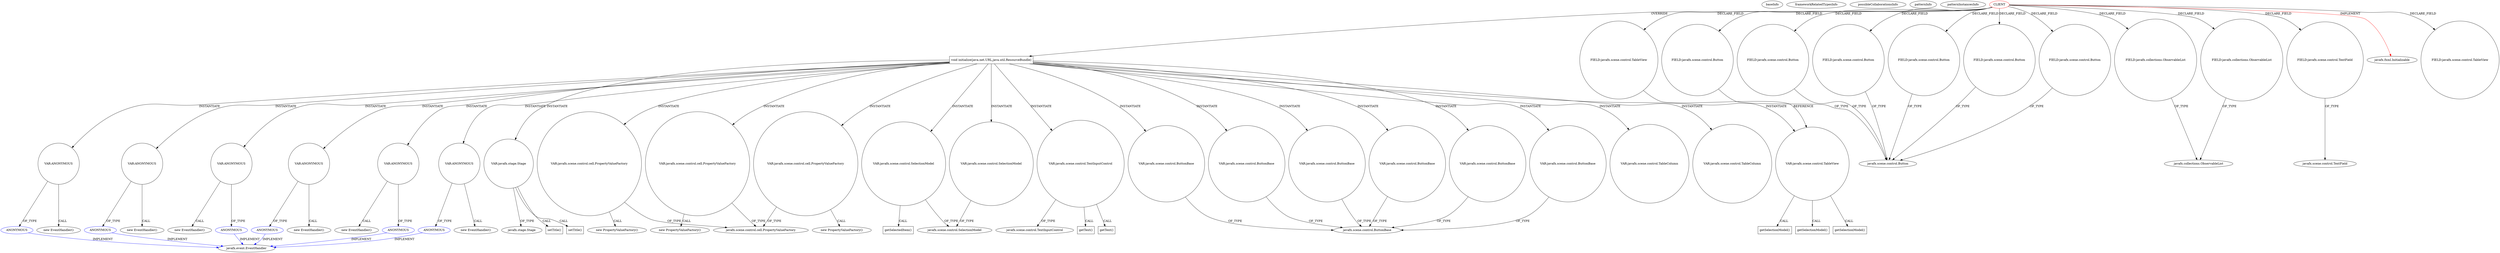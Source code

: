 digraph {
baseInfo[graphId=1631,category="pattern",isAnonymous=false,possibleRelation=true]
frameworkRelatedTypesInfo[0="javafx.fxml.Initializable"]
possibleCollaborationsInfo[0="1631~INSTANTIATION-OVERRIDING_METHOD_DECLARATION-~javafx.fxml.Initializable ~javafx.event.EventHandler ~false~true",1="1631~INSTANTIATION-OVERRIDING_METHOD_DECLARATION-~javafx.fxml.Initializable ~javafx.event.EventHandler ~false~true",2="1631~INSTANTIATION-OVERRIDING_METHOD_DECLARATION-~javafx.fxml.Initializable ~javafx.event.EventHandler ~false~true",3="1631~INSTANTIATION-OVERRIDING_METHOD_DECLARATION-~javafx.fxml.Initializable ~javafx.event.EventHandler ~false~true",4="1631~INSTANTIATION-OVERRIDING_METHOD_DECLARATION-~javafx.fxml.Initializable ~javafx.event.EventHandler ~false~true",5="1631~INSTANTIATION-OVERRIDING_METHOD_DECLARATION-~javafx.fxml.Initializable ~javafx.event.EventHandler ~false~true"]
patternInfo[frequency=2.0,patternRootClient=0]
patternInstancesInfo[0="diogocs1-FPessoais~/diogocs1-FPessoais/FPessoais-master/FinancasPessoais/src/app/controllers/HomeController.java~HomeController~2490",1="crosswords-testEnvironment~/crosswords-testEnvironment/testEnvironment-master/src/GUI/MainController.java~MainController~2315"]
87[label="javafx.scene.control.cell.PropertyValueFactory",vertexType="FRAMEWORK_CLASS_TYPE",isFrameworkType=false]
122[label="VAR:javafx.scene.control.cell.PropertyValueFactory",vertexType="VARIABLE_EXPRESION",isFrameworkType=false,shape=circle]
81[label="void initialize(java.net.URL,java.util.ResourceBundle)",vertexType="OVERRIDING_METHOD_DECLARATION",isFrameworkType=false,shape=box]
0[label="CLIENT",vertexType="ROOT_CLIENT_CLASS_DECLARATION",isFrameworkType=false,color=red]
4[label="FIELD:javafx.scene.control.Button",vertexType="FIELD_DECLARATION",isFrameworkType=false,shape=circle]
24[label="FIELD:javafx.scene.control.Button",vertexType="FIELD_DECLARATION",isFrameworkType=false,shape=circle]
8[label="FIELD:javafx.scene.control.Button",vertexType="FIELD_DECLARATION",isFrameworkType=false,shape=circle]
61[label="FIELD:javafx.scene.control.Button",vertexType="FIELD_DECLARATION",isFrameworkType=false,shape=circle]
6[label="FIELD:javafx.scene.control.Button",vertexType="FIELD_DECLARATION",isFrameworkType=false,shape=circle]
26[label="FIELD:javafx.scene.control.Button",vertexType="FIELD_DECLARATION",isFrameworkType=false,shape=circle]
46[label="FIELD:javafx.collections.ObservableList",vertexType="FIELD_DECLARATION",isFrameworkType=false,shape=circle]
43[label="javafx.collections.ObservableList",vertexType="FRAMEWORK_INTERFACE_TYPE",isFrameworkType=false]
42[label="FIELD:javafx.collections.ObservableList",vertexType="FIELD_DECLARATION",isFrameworkType=false,shape=circle]
229[label="VAR:javafx.scene.control.SelectionModel",vertexType="VARIABLE_EXPRESION",isFrameworkType=false,shape=circle]
230[label="getSelectedItem()",vertexType="INSIDE_CALL",isFrameworkType=false,shape=box]
176[label="javafx.scene.control.SelectionModel",vertexType="FRAMEWORK_CLASS_TYPE",isFrameworkType=false]
339[label="VAR:javafx.scene.control.SelectionModel",vertexType="VARIABLE_EXPRESION",isFrameworkType=false,shape=circle]
121[label="new PropertyValueFactory()",vertexType="CONSTRUCTOR_CALL",isFrameworkType=false]
245[label="VAR:javafx.scene.control.TextInputControl",vertexType="VARIABLE_EXPRESION",isFrameworkType=false,shape=circle]
234[label="VAR:javafx.scene.control.ButtonBase",vertexType="VARIABLE_EXPRESION",isFrameworkType=false,shape=circle]
129[label="javafx.scene.control.ButtonBase",vertexType="FRAMEWORK_CLASS_TYPE",isFrameworkType=false]
127[label="VAR:javafx.scene.control.ButtonBase",vertexType="VARIABLE_EXPRESION",isFrameworkType=false,shape=circle]
293[label="VAR:javafx.scene.control.ButtonBase",vertexType="VARIABLE_EXPRESION",isFrameworkType=false,shape=circle]
161[label="VAR:javafx.scene.control.ButtonBase",vertexType="VARIABLE_EXPRESION",isFrameworkType=false,shape=circle]
383[label="VAR:javafx.scene.control.ButtonBase",vertexType="VARIABLE_EXPRESION",isFrameworkType=false,shape=circle]
346[label="VAR:javafx.scene.control.ButtonBase",vertexType="VARIABLE_EXPRESION",isFrameworkType=false,shape=circle]
5[label="javafx.scene.control.Button",vertexType="FRAMEWORK_CLASS_TYPE",isFrameworkType=false]
247[label="javafx.scene.control.TextInputControl",vertexType="FRAMEWORK_CLASS_TYPE",isFrameworkType=false]
77[label="FIELD:javafx.scene.control.TextField",vertexType="FIELD_DECLARATION",isFrameworkType=false,shape=circle]
92[label="VAR:javafx.scene.control.cell.PropertyValueFactory",vertexType="VARIABLE_EXPRESION",isFrameworkType=false,shape=circle]
91[label="new PropertyValueFactory()",vertexType="CONSTRUCTOR_CALL",isFrameworkType=false]
98[label="VAR:javafx.scene.control.cell.PropertyValueFactory",vertexType="VARIABLE_EXPRESION",isFrameworkType=false,shape=circle]
97[label="new PropertyValueFactory()",vertexType="CONSTRUCTOR_CALL",isFrameworkType=false]
249[label="getText()",vertexType="INSIDE_CALL",isFrameworkType=false,shape=box]
279[label="getText()",vertexType="INSIDE_CALL",isFrameworkType=false,shape=box]
131[label="VAR:ANONYMOUS",vertexType="VARIABLE_EXPRESION",isFrameworkType=false,shape=circle]
132[label="ANONYMOUS",vertexType="REFERENCE_ANONYMOUS_DECLARATION",isFrameworkType=false,color=blue]
130[label="new EventHandler()",vertexType="CONSTRUCTOR_CALL",isFrameworkType=false]
133[label="javafx.event.EventHandler",vertexType="FRAMEWORK_INTERFACE_TYPE",isFrameworkType=false]
166[label="ANONYMOUS",vertexType="REFERENCE_ANONYMOUS_DECLARATION",isFrameworkType=false,color=blue]
388[label="ANONYMOUS",vertexType="REFERENCE_ANONYMOUS_DECLARATION",isFrameworkType=false,color=blue]
329[label="ANONYMOUS",vertexType="REFERENCE_ANONYMOUS_DECLARATION",isFrameworkType=false,color=blue]
270[label="ANONYMOUS",vertexType="REFERENCE_ANONYMOUS_DECLARATION",isFrameworkType=false,color=blue]
298[label="ANONYMOUS",vertexType="REFERENCE_ANONYMOUS_DECLARATION",isFrameworkType=false,color=blue]
269[label="VAR:ANONYMOUS",vertexType="VARIABLE_EXPRESION",isFrameworkType=false,shape=circle]
268[label="new EventHandler()",vertexType="CONSTRUCTOR_CALL",isFrameworkType=false]
165[label="VAR:ANONYMOUS",vertexType="VARIABLE_EXPRESION",isFrameworkType=false,shape=circle]
164[label="new EventHandler()",vertexType="CONSTRUCTOR_CALL",isFrameworkType=false]
328[label="VAR:ANONYMOUS",vertexType="VARIABLE_EXPRESION",isFrameworkType=false,shape=circle]
327[label="new EventHandler()",vertexType="CONSTRUCTOR_CALL",isFrameworkType=false]
387[label="VAR:ANONYMOUS",vertexType="VARIABLE_EXPRESION",isFrameworkType=false,shape=circle]
386[label="new EventHandler()",vertexType="CONSTRUCTOR_CALL",isFrameworkType=false]
297[label="VAR:ANONYMOUS",vertexType="VARIABLE_EXPRESION",isFrameworkType=false,shape=circle]
296[label="new EventHandler()",vertexType="CONSTRUCTOR_CALL",isFrameworkType=false]
1[label="javafx.fxml.Initializable",vertexType="FRAMEWORK_INTERFACE_TYPE",isFrameworkType=false]
147[label="VAR:javafx.stage.Stage",vertexType="VARIABLE_EXPRESION",isFrameworkType=false,shape=circle]
148[label="setTitle()",vertexType="INSIDE_CALL",isFrameworkType=false,shape=box]
186[label="setTitle()",vertexType="INSIDE_CALL",isFrameworkType=false,shape=box]
54[label="javafx.stage.Stage",vertexType="FRAMEWORK_CLASS_TYPE",isFrameworkType=false]
78[label="javafx.scene.control.TextField",vertexType="FRAMEWORK_CLASS_TYPE",isFrameworkType=false]
177[label="VAR:javafx.scene.control.TableView",vertexType="VARIABLE_EXPRESION",isFrameworkType=false,shape=circle]
178[label="getSelectionModel()",vertexType="INSIDE_CALL",isFrameworkType=false,shape=box]
210[label="getSelectionModel()",vertexType="INSIDE_CALL",isFrameworkType=false,shape=box]
233[label="getSelectionModel()",vertexType="INSIDE_CALL",isFrameworkType=false,shape=box]
73[label="FIELD:javafx.scene.control.TableView",vertexType="FIELD_DECLARATION",isFrameworkType=false,shape=circle]
71[label="FIELD:javafx.scene.control.TableView",vertexType="FIELD_DECLARATION",isFrameworkType=false,shape=circle]
112[label="VAR:javafx.scene.control.TableColumn",vertexType="VARIABLE_EXPRESION",isFrameworkType=false,shape=circle]
100[label="VAR:javafx.scene.control.TableColumn",vertexType="VARIABLE_EXPRESION",isFrameworkType=false,shape=circle]
26->5[label="OF_TYPE"]
81->234[label="INSTANTIATE"]
328->327[label="CALL"]
147->186[label="CALL"]
147->54[label="OF_TYPE"]
328->329[label="OF_TYPE"]
339->176[label="OF_TYPE"]
0->73[label="DECLARE_FIELD"]
388->133[label="IMPLEMENT",color=blue]
6->5[label="OF_TYPE"]
0->81[label="OVERRIDE"]
81->165[label="INSTANTIATE"]
81->122[label="INSTANTIATE"]
269->268[label="CALL"]
122->87[label="OF_TYPE"]
92->91[label="CALL"]
81->339[label="INSTANTIATE"]
245->279[label="CALL"]
81->161[label="INSTANTIATE"]
234->129[label="OF_TYPE"]
122->121[label="CALL"]
387->388[label="OF_TYPE"]
269->270[label="OF_TYPE"]
229->230[label="CALL"]
81->100[label="INSTANTIATE"]
81->297[label="INSTANTIATE"]
0->8[label="DECLARE_FIELD"]
165->164[label="CALL"]
297->298[label="OF_TYPE"]
297->296[label="CALL"]
98->97[label="CALL"]
81->229[label="INSTANTIATE"]
81->269[label="INSTANTIATE"]
81->98[label="INSTANTIATE"]
298->133[label="IMPLEMENT",color=blue]
177->233[label="CALL"]
81->147[label="INSTANTIATE"]
81->383[label="INSTANTIATE"]
147->148[label="CALL"]
81->131[label="INSTANTIATE"]
81->92[label="INSTANTIATE"]
132->133[label="IMPLEMENT",color=blue]
383->129[label="OF_TYPE"]
81->112[label="INSTANTIATE"]
81->245[label="INSTANTIATE"]
166->133[label="IMPLEMENT",color=blue]
229->176[label="OF_TYPE"]
71->177[label="REFERENCE"]
0->24[label="DECLARE_FIELD"]
0->61[label="DECLARE_FIELD"]
92->87[label="OF_TYPE"]
0->71[label="DECLARE_FIELD"]
131->130[label="CALL"]
270->133[label="IMPLEMENT",color=blue]
161->129[label="OF_TYPE"]
81->346[label="INSTANTIATE"]
177->178[label="CALL"]
77->78[label="OF_TYPE"]
81->127[label="INSTANTIATE"]
0->1[label="IMPLEMENT",color=red]
42->43[label="OF_TYPE"]
245->247[label="OF_TYPE"]
165->166[label="OF_TYPE"]
0->4[label="DECLARE_FIELD"]
98->87[label="OF_TYPE"]
81->387[label="INSTANTIATE"]
81->293[label="INSTANTIATE"]
0->42[label="DECLARE_FIELD"]
127->129[label="OF_TYPE"]
346->129[label="OF_TYPE"]
0->6[label="DECLARE_FIELD"]
0->26[label="DECLARE_FIELD"]
293->129[label="OF_TYPE"]
4->5[label="OF_TYPE"]
81->328[label="INSTANTIATE"]
387->386[label="CALL"]
0->77[label="DECLARE_FIELD"]
61->5[label="OF_TYPE"]
24->5[label="OF_TYPE"]
131->132[label="OF_TYPE"]
329->133[label="IMPLEMENT",color=blue]
0->46[label="DECLARE_FIELD"]
46->43[label="OF_TYPE"]
177->210[label="CALL"]
81->177[label="INSTANTIATE"]
8->5[label="OF_TYPE"]
245->249[label="CALL"]
}
